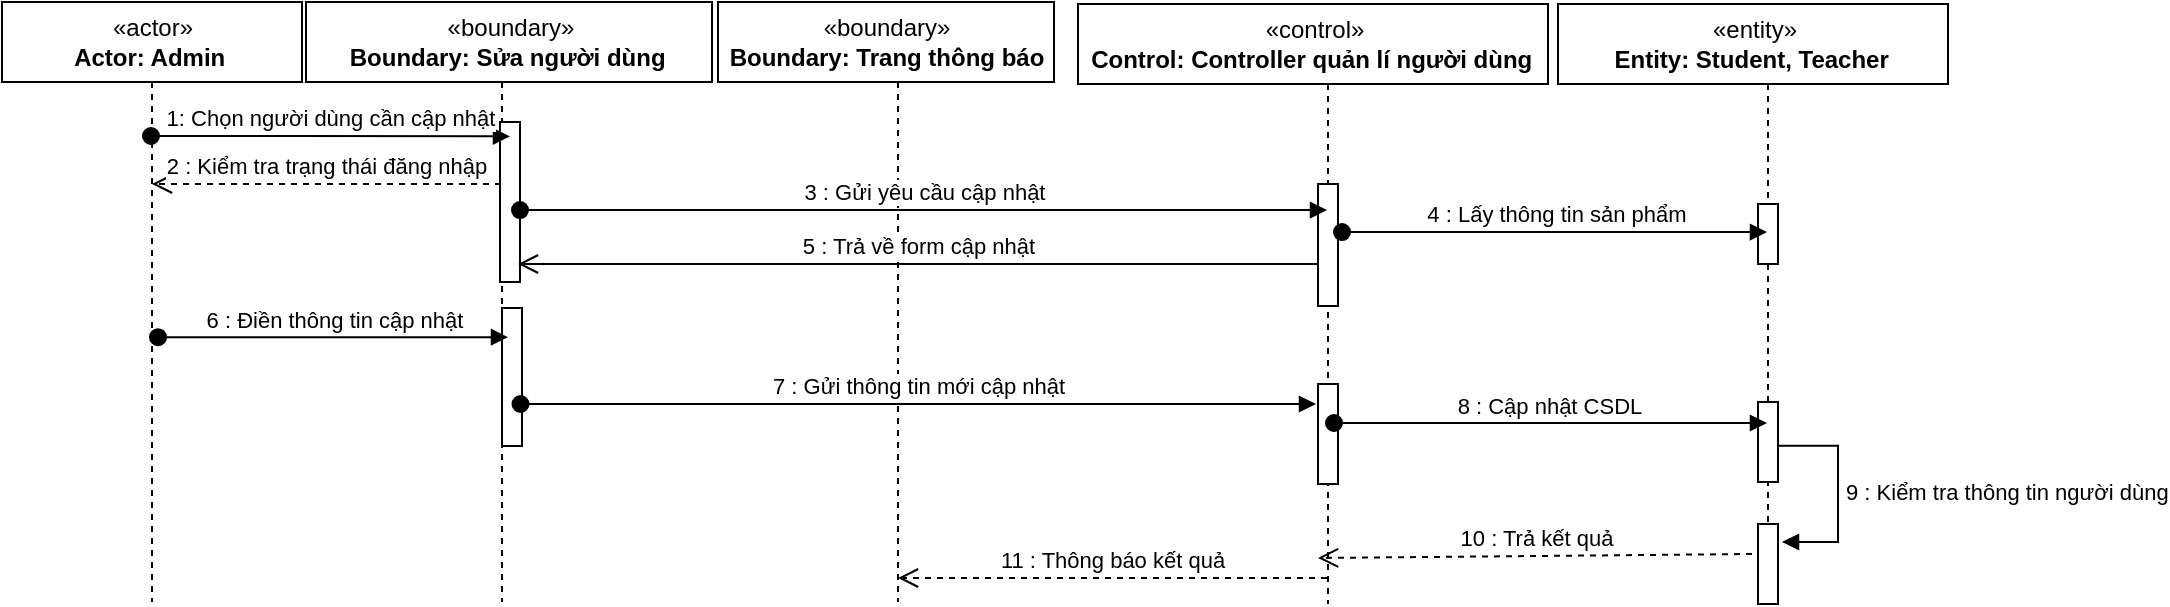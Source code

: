 <mxfile version="14.5.3" type="github"><diagram name="Page-1" id="13e1069c-82ec-6db2-03f1-153e76fe0fe0"><mxGraphModel dx="1123" dy="734" grid="1" gridSize="10" guides="1" tooltips="1" connect="1" arrows="1" fold="1" page="1" pageScale="1" pageWidth="1100" pageHeight="850" background="#ffffff" math="0" shadow="0"><root><mxCell id="0"/><mxCell id="1" parent="0"/><mxCell id="G0kBllWM4XBfNNBUBDi2-18" value=":Object" style="shape=umlLifeline;perimeter=lifelinePerimeter;whiteSpace=wrap;html=1;container=1;collapsible=0;recursiveResize=0;outlineConnect=0;" parent="1" vertex="1"><mxGeometry x="27" y="39" width="100" height="300" as="geometry"/></mxCell><mxCell id="G0kBllWM4XBfNNBUBDi2-16" value="«actor»&lt;br&gt;&lt;b&gt;Actor: Admin&amp;nbsp;&lt;/b&gt;" style="html=1;" parent="1" vertex="1"><mxGeometry x="2" y="39" width="150" height="40" as="geometry"/></mxCell><mxCell id="G0kBllWM4XBfNNBUBDi2-21" value=":Object" style="shape=umlLifeline;perimeter=lifelinePerimeter;whiteSpace=wrap;html=1;container=1;collapsible=0;recursiveResize=0;outlineConnect=0;" parent="1" vertex="1"><mxGeometry x="182" y="39" width="140" height="300" as="geometry"/></mxCell><mxCell id="G0kBllWM4XBfNNBUBDi2-22" value="«boundary»&lt;br&gt;&lt;b&gt;Boundary: Sửa người dùng&amp;nbsp;&lt;/b&gt;" style="html=1;" parent="G0kBllWM4XBfNNBUBDi2-21" vertex="1"><mxGeometry x="-28" width="203" height="40" as="geometry"/></mxCell><mxCell id="G0kBllWM4XBfNNBUBDi2-32" value="" style="html=1;points=[];perimeter=orthogonalPerimeter;" parent="G0kBllWM4XBfNNBUBDi2-21" vertex="1"><mxGeometry x="69" y="60" width="10" height="80" as="geometry"/></mxCell><mxCell id="DVAs7N8q5XkVekkUKqxM-5" value="" style="html=1;points=[];perimeter=orthogonalPerimeter;" parent="G0kBllWM4XBfNNBUBDi2-21" vertex="1"><mxGeometry x="70" y="153" width="10" height="69" as="geometry"/></mxCell><mxCell id="G0kBllWM4XBfNNBUBDi2-26" value=":Object" style="shape=umlLifeline;perimeter=lifelinePerimeter;whiteSpace=wrap;html=1;container=1;collapsible=0;recursiveResize=0;outlineConnect=0;" parent="1" vertex="1"><mxGeometry x="375" y="39" width="150" height="300" as="geometry"/></mxCell><mxCell id="G0kBllWM4XBfNNBUBDi2-27" value="«boundary»&lt;br&gt;&lt;b&gt;Boundary: Trang thông báo&lt;/b&gt;" style="html=1;" parent="G0kBllWM4XBfNNBUBDi2-26" vertex="1"><mxGeometry x="-15" width="168" height="40" as="geometry"/></mxCell><mxCell id="G0kBllWM4XBfNNBUBDi2-28" value=":Object" style="shape=umlLifeline;perimeter=lifelinePerimeter;whiteSpace=wrap;html=1;container=1;collapsible=0;recursiveResize=0;outlineConnect=0;" parent="1" vertex="1"><mxGeometry x="555" y="40" width="220" height="300" as="geometry"/></mxCell><mxCell id="G0kBllWM4XBfNNBUBDi2-29" value="«control»&lt;br&gt;&lt;b&gt;Control: Controller quản lí người dùng&amp;nbsp;&lt;/b&gt;" style="html=1;" parent="G0kBllWM4XBfNNBUBDi2-28" vertex="1"><mxGeometry x="-15" width="235" height="40" as="geometry"/></mxCell><mxCell id="G0kBllWM4XBfNNBUBDi2-35" value="" style="html=1;points=[];perimeter=orthogonalPerimeter;" parent="G0kBllWM4XBfNNBUBDi2-28" vertex="1"><mxGeometry x="105" y="190" width="10" height="50" as="geometry"/></mxCell><mxCell id="PuFkgoadRzGWJXXDr4ic-1" value="" style="html=1;points=[];perimeter=orthogonalPerimeter;" vertex="1" parent="G0kBllWM4XBfNNBUBDi2-28"><mxGeometry x="105" y="90" width="10" height="61" as="geometry"/></mxCell><mxCell id="G0kBllWM4XBfNNBUBDi2-30" value=":Object" style="shape=umlLifeline;perimeter=lifelinePerimeter;whiteSpace=wrap;html=1;container=1;collapsible=0;recursiveResize=0;outlineConnect=0;" parent="1" vertex="1"><mxGeometry x="795" y="40" width="180" height="300" as="geometry"/></mxCell><mxCell id="G0kBllWM4XBfNNBUBDi2-31" value="«entity»&lt;br&gt;&lt;b&gt;Entity: Student, Teacher&amp;nbsp;&lt;/b&gt;" style="html=1;" parent="G0kBllWM4XBfNNBUBDi2-30" vertex="1"><mxGeometry x="-15" width="195" height="40" as="geometry"/></mxCell><mxCell id="G0kBllWM4XBfNNBUBDi2-37" value="" style="html=1;points=[];perimeter=orthogonalPerimeter;" parent="G0kBllWM4XBfNNBUBDi2-30" vertex="1"><mxGeometry x="85" y="199" width="10" height="40" as="geometry"/></mxCell><mxCell id="PuFkgoadRzGWJXXDr4ic-4" value="" style="html=1;points=[];perimeter=orthogonalPerimeter;" vertex="1" parent="G0kBllWM4XBfNNBUBDi2-30"><mxGeometry x="85" y="100" width="10" height="30" as="geometry"/></mxCell><mxCell id="G0kBllWM4XBfNNBUBDi2-23" value="1: Chọn người dùng cần cập nhật" style="html=1;verticalAlign=bottom;startArrow=oval;startFill=1;endArrow=block;startSize=8;entryX=0.5;entryY=0.09;entryDx=0;entryDy=0;entryPerimeter=0;" parent="1" target="G0kBllWM4XBfNNBUBDi2-32" edge="1"><mxGeometry width="60" relative="1" as="geometry"><mxPoint x="76.5" y="106" as="sourcePoint"/><mxPoint x="245.5" y="106" as="targetPoint"/><Array as="points"><mxPoint x="140" y="106"/></Array></mxGeometry></mxCell><mxCell id="G0kBllWM4XBfNNBUBDi2-34" value="7 : Gửi thông tin mới cập nhật" style="html=1;verticalAlign=bottom;startArrow=oval;startFill=1;endArrow=block;startSize=8;exitX=1;exitY=0.65;exitDx=0;exitDy=0;exitPerimeter=0;entryX=-0.1;entryY=0.2;entryDx=0;entryDy=0;entryPerimeter=0;" parent="1" target="G0kBllWM4XBfNNBUBDi2-35" edge="1"><mxGeometry width="60" relative="1" as="geometry"><mxPoint x="261.25" y="240" as="sourcePoint"/><mxPoint x="638.75" y="240" as="targetPoint"/></mxGeometry></mxCell><mxCell id="G0kBllWM4XBfNNBUBDi2-36" value="8 : Cập nhật CSDL&amp;nbsp;" style="html=1;verticalAlign=bottom;startArrow=oval;startFill=1;endArrow=block;startSize=8;exitX=0.8;exitY=0.39;exitDx=0;exitDy=0;exitPerimeter=0;" parent="1" source="G0kBllWM4XBfNNBUBDi2-35" target="G0kBllWM4XBfNNBUBDi2-30" edge="1"><mxGeometry width="60" relative="1" as="geometry"><mxPoint x="540" y="220" as="sourcePoint"/><mxPoint x="600" y="220" as="targetPoint"/></mxGeometry></mxCell><mxCell id="G0kBllWM4XBfNNBUBDi2-40" value="" style="html=1;points=[];perimeter=orthogonalPerimeter;" parent="1" vertex="1"><mxGeometry x="880" y="300" width="10" height="40" as="geometry"/></mxCell><mxCell id="G0kBllWM4XBfNNBUBDi2-41" value="9 : Kiểm tra thông tin người dùng" style="edgeStyle=orthogonalEdgeStyle;html=1;align=left;spacingLeft=2;endArrow=block;rounded=0;exitX=0.95;exitY=0.547;exitDx=0;exitDy=0;exitPerimeter=0;" parent="1" source="G0kBllWM4XBfNNBUBDi2-37" edge="1"><mxGeometry relative="1" as="geometry"><mxPoint x="932" y="259" as="sourcePoint"/><Array as="points"><mxPoint x="920" y="261"/><mxPoint x="920" y="309"/></Array><mxPoint x="892" y="309" as="targetPoint"/></mxGeometry></mxCell><mxCell id="DVAs7N8q5XkVekkUKqxM-1" value="2 : Kiểm tra trạng thái đăng nhập" style="html=1;verticalAlign=bottom;endArrow=open;dashed=1;endSize=8;" parent="1" source="G0kBllWM4XBfNNBUBDi2-21" target="G0kBllWM4XBfNNBUBDi2-18" edge="1"><mxGeometry relative="1" as="geometry"><mxPoint x="240" y="230" as="sourcePoint"/><mxPoint x="340" y="230" as="targetPoint"/><Array as="points"><mxPoint x="190" y="130"/></Array></mxGeometry></mxCell><mxCell id="DVAs7N8q5XkVekkUKqxM-6" value="5 : Trả về form cập nhật" style="html=1;verticalAlign=bottom;endArrow=open;endSize=8;" parent="1" edge="1"><mxGeometry relative="1" as="geometry"><mxPoint x="660" y="170" as="sourcePoint"/><mxPoint x="259.997" y="170" as="targetPoint"/><Array as="points"><mxPoint x="373.33" y="170"/></Array></mxGeometry></mxCell><mxCell id="DVAs7N8q5XkVekkUKqxM-7" value="6 : Điền thông tin cập nhật" style="html=1;verticalAlign=bottom;startArrow=oval;startFill=1;endArrow=block;startSize=8;" parent="1" edge="1"><mxGeometry width="60" relative="1" as="geometry"><mxPoint x="80" y="206.58" as="sourcePoint"/><mxPoint x="255.0" y="206.58" as="targetPoint"/><Array as="points"><mxPoint x="143.5" y="206.58"/></Array></mxGeometry></mxCell><mxCell id="DVAs7N8q5XkVekkUKqxM-8" value="10 : Trả kết quả" style="html=1;verticalAlign=bottom;endArrow=open;dashed=1;endSize=8;exitX=-0.3;exitY=0.375;exitDx=0;exitDy=0;exitPerimeter=0;" parent="1" source="G0kBllWM4XBfNNBUBDi2-40" edge="1"><mxGeometry relative="1" as="geometry"><mxPoint x="844.5" y="317" as="sourcePoint"/><mxPoint x="660" y="317" as="targetPoint"/></mxGeometry></mxCell><mxCell id="DVAs7N8q5XkVekkUKqxM-9" value="11 : Thông báo kết quả" style="html=1;verticalAlign=bottom;endArrow=open;dashed=1;endSize=8;" parent="1" source="G0kBllWM4XBfNNBUBDi2-28" edge="1"><mxGeometry relative="1" as="geometry"><mxPoint x="630" y="327" as="sourcePoint"/><mxPoint x="450" y="327" as="targetPoint"/></mxGeometry></mxCell><mxCell id="PuFkgoadRzGWJXXDr4ic-2" value="3 : Gửi yêu cầu cập nhật" style="html=1;verticalAlign=bottom;startArrow=oval;startFill=1;endArrow=block;startSize=8;exitX=0.9;exitY=0.243;exitDx=0;exitDy=0;exitPerimeter=0;" edge="1" parent="1"><mxGeometry width="60" relative="1" as="geometry"><mxPoint x="261" y="143.01" as="sourcePoint"/><mxPoint x="664.5" y="143.01" as="targetPoint"/></mxGeometry></mxCell><mxCell id="PuFkgoadRzGWJXXDr4ic-3" value="4 : Lấy thông tin sản phẩm" style="html=1;verticalAlign=bottom;startArrow=oval;startFill=1;endArrow=block;startSize=8;exitX=1.2;exitY=0.563;exitDx=0;exitDy=0;exitPerimeter=0;" edge="1" parent="1"><mxGeometry width="60" relative="1" as="geometry"><mxPoint x="672" y="154.04" as="sourcePoint"/><mxPoint x="884.5" y="154.04" as="targetPoint"/></mxGeometry></mxCell></root></mxGraphModel></diagram></mxfile>
